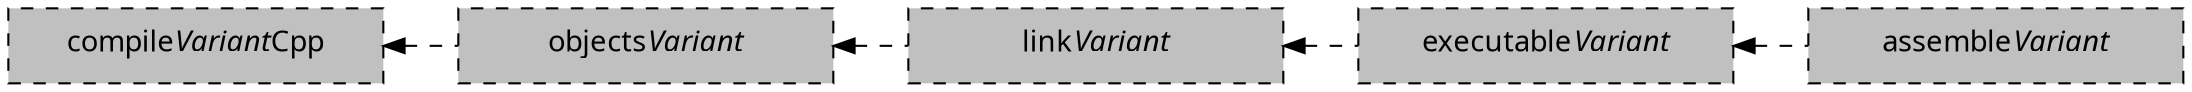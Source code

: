 digraph variantTaskGraph {
  graph [ dpi = 100, fontname="Sans"];
  node [fontname = "Sans"];
  edge [fontname = "Sans"];
  node [shape=rectangle, fixedsize=true, width=2.5, height=0.5];
  node [style="dashed,filled", fillcolor=grey]
  rankdir=LR

  compileVariant -> objectsVariant -> linkVariant -> executableVariant -> assembleVariant [dir=back, style=dashed]
  compileVariant[label=<compile<i>Variant</i>Cpp>]
  objectsVariant[label=<objects<i>Variant</i>>]
  linkVariant[label=<link<i>Variant</i>>]
  executableVariant[label=<executable<i>Variant</i>>]
  assembleVariant[label=<assemble<i>Variant</i>>]
}
